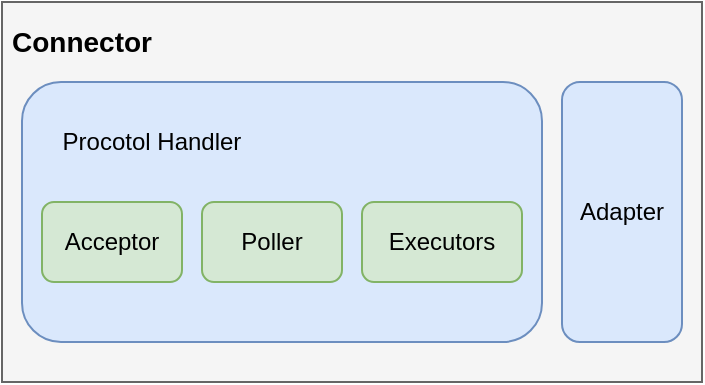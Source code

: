 <mxfile version="12.4.8" type="github">
  <diagram id="LgURNBMT2rL62pAOXEe4" name="第 1 页">
    <mxGraphModel dx="1024" dy="534" grid="1" gridSize="10" guides="1" tooltips="1" connect="1" arrows="1" fold="1" page="1" pageScale="1" pageWidth="827" pageHeight="1169" math="0" shadow="0">
      <root>
        <mxCell id="0"/>
        <mxCell id="1" parent="0"/>
        <mxCell id="EsLoNDtV3GHsdqeKTGz8-4" value="" style="rounded=0;whiteSpace=wrap;html=1;fillColor=#f5f5f5;strokeColor=#666666;fontColor=#333333;" vertex="1" parent="1">
          <mxGeometry x="220" y="100" width="350" height="190" as="geometry"/>
        </mxCell>
        <mxCell id="EsLoNDtV3GHsdqeKTGz8-5" value="" style="rounded=1;whiteSpace=wrap;html=1;fillColor=#dae8fc;strokeColor=#6c8ebf;" vertex="1" parent="1">
          <mxGeometry x="230" y="140" width="260" height="130" as="geometry"/>
        </mxCell>
        <mxCell id="EsLoNDtV3GHsdqeKTGz8-6" value="&lt;font style=&quot;font-size: 14px&quot;&gt;&lt;b&gt;Connector&lt;/b&gt;&lt;/font&gt;" style="text;html=1;strokeColor=none;fillColor=none;align=center;verticalAlign=middle;whiteSpace=wrap;rounded=0;" vertex="1" parent="1">
          <mxGeometry x="240" y="110" width="40" height="20" as="geometry"/>
        </mxCell>
        <mxCell id="EsLoNDtV3GHsdqeKTGz8-7" value="Procotol Handler" style="text;html=1;strokeColor=none;fillColor=none;align=center;verticalAlign=middle;whiteSpace=wrap;rounded=0;" vertex="1" parent="1">
          <mxGeometry x="240" y="160" width="110" height="20" as="geometry"/>
        </mxCell>
        <mxCell id="EsLoNDtV3GHsdqeKTGz8-8" value="&lt;span style=&quot;white-space: normal&quot;&gt;Acceptor&lt;/span&gt;" style="rounded=1;whiteSpace=wrap;html=1;fillColor=#d5e8d4;strokeColor=#82b366;" vertex="1" parent="1">
          <mxGeometry x="240" y="200" width="70" height="40" as="geometry"/>
        </mxCell>
        <mxCell id="EsLoNDtV3GHsdqeKTGz8-10" value="Poller" style="rounded=1;whiteSpace=wrap;html=1;fillColor=#d5e8d4;strokeColor=#82b366;" vertex="1" parent="1">
          <mxGeometry x="320" y="200" width="70" height="40" as="geometry"/>
        </mxCell>
        <mxCell id="EsLoNDtV3GHsdqeKTGz8-11" value="Executors" style="rounded=1;whiteSpace=wrap;html=1;fillColor=#d5e8d4;strokeColor=#82b366;" vertex="1" parent="1">
          <mxGeometry x="400" y="200" width="80" height="40" as="geometry"/>
        </mxCell>
        <mxCell id="EsLoNDtV3GHsdqeKTGz8-14" value="Adapter" style="rounded=1;whiteSpace=wrap;html=1;fillColor=#dae8fc;strokeColor=#6c8ebf;" vertex="1" parent="1">
          <mxGeometry x="500" y="140" width="60" height="130" as="geometry"/>
        </mxCell>
      </root>
    </mxGraphModel>
  </diagram>
</mxfile>
